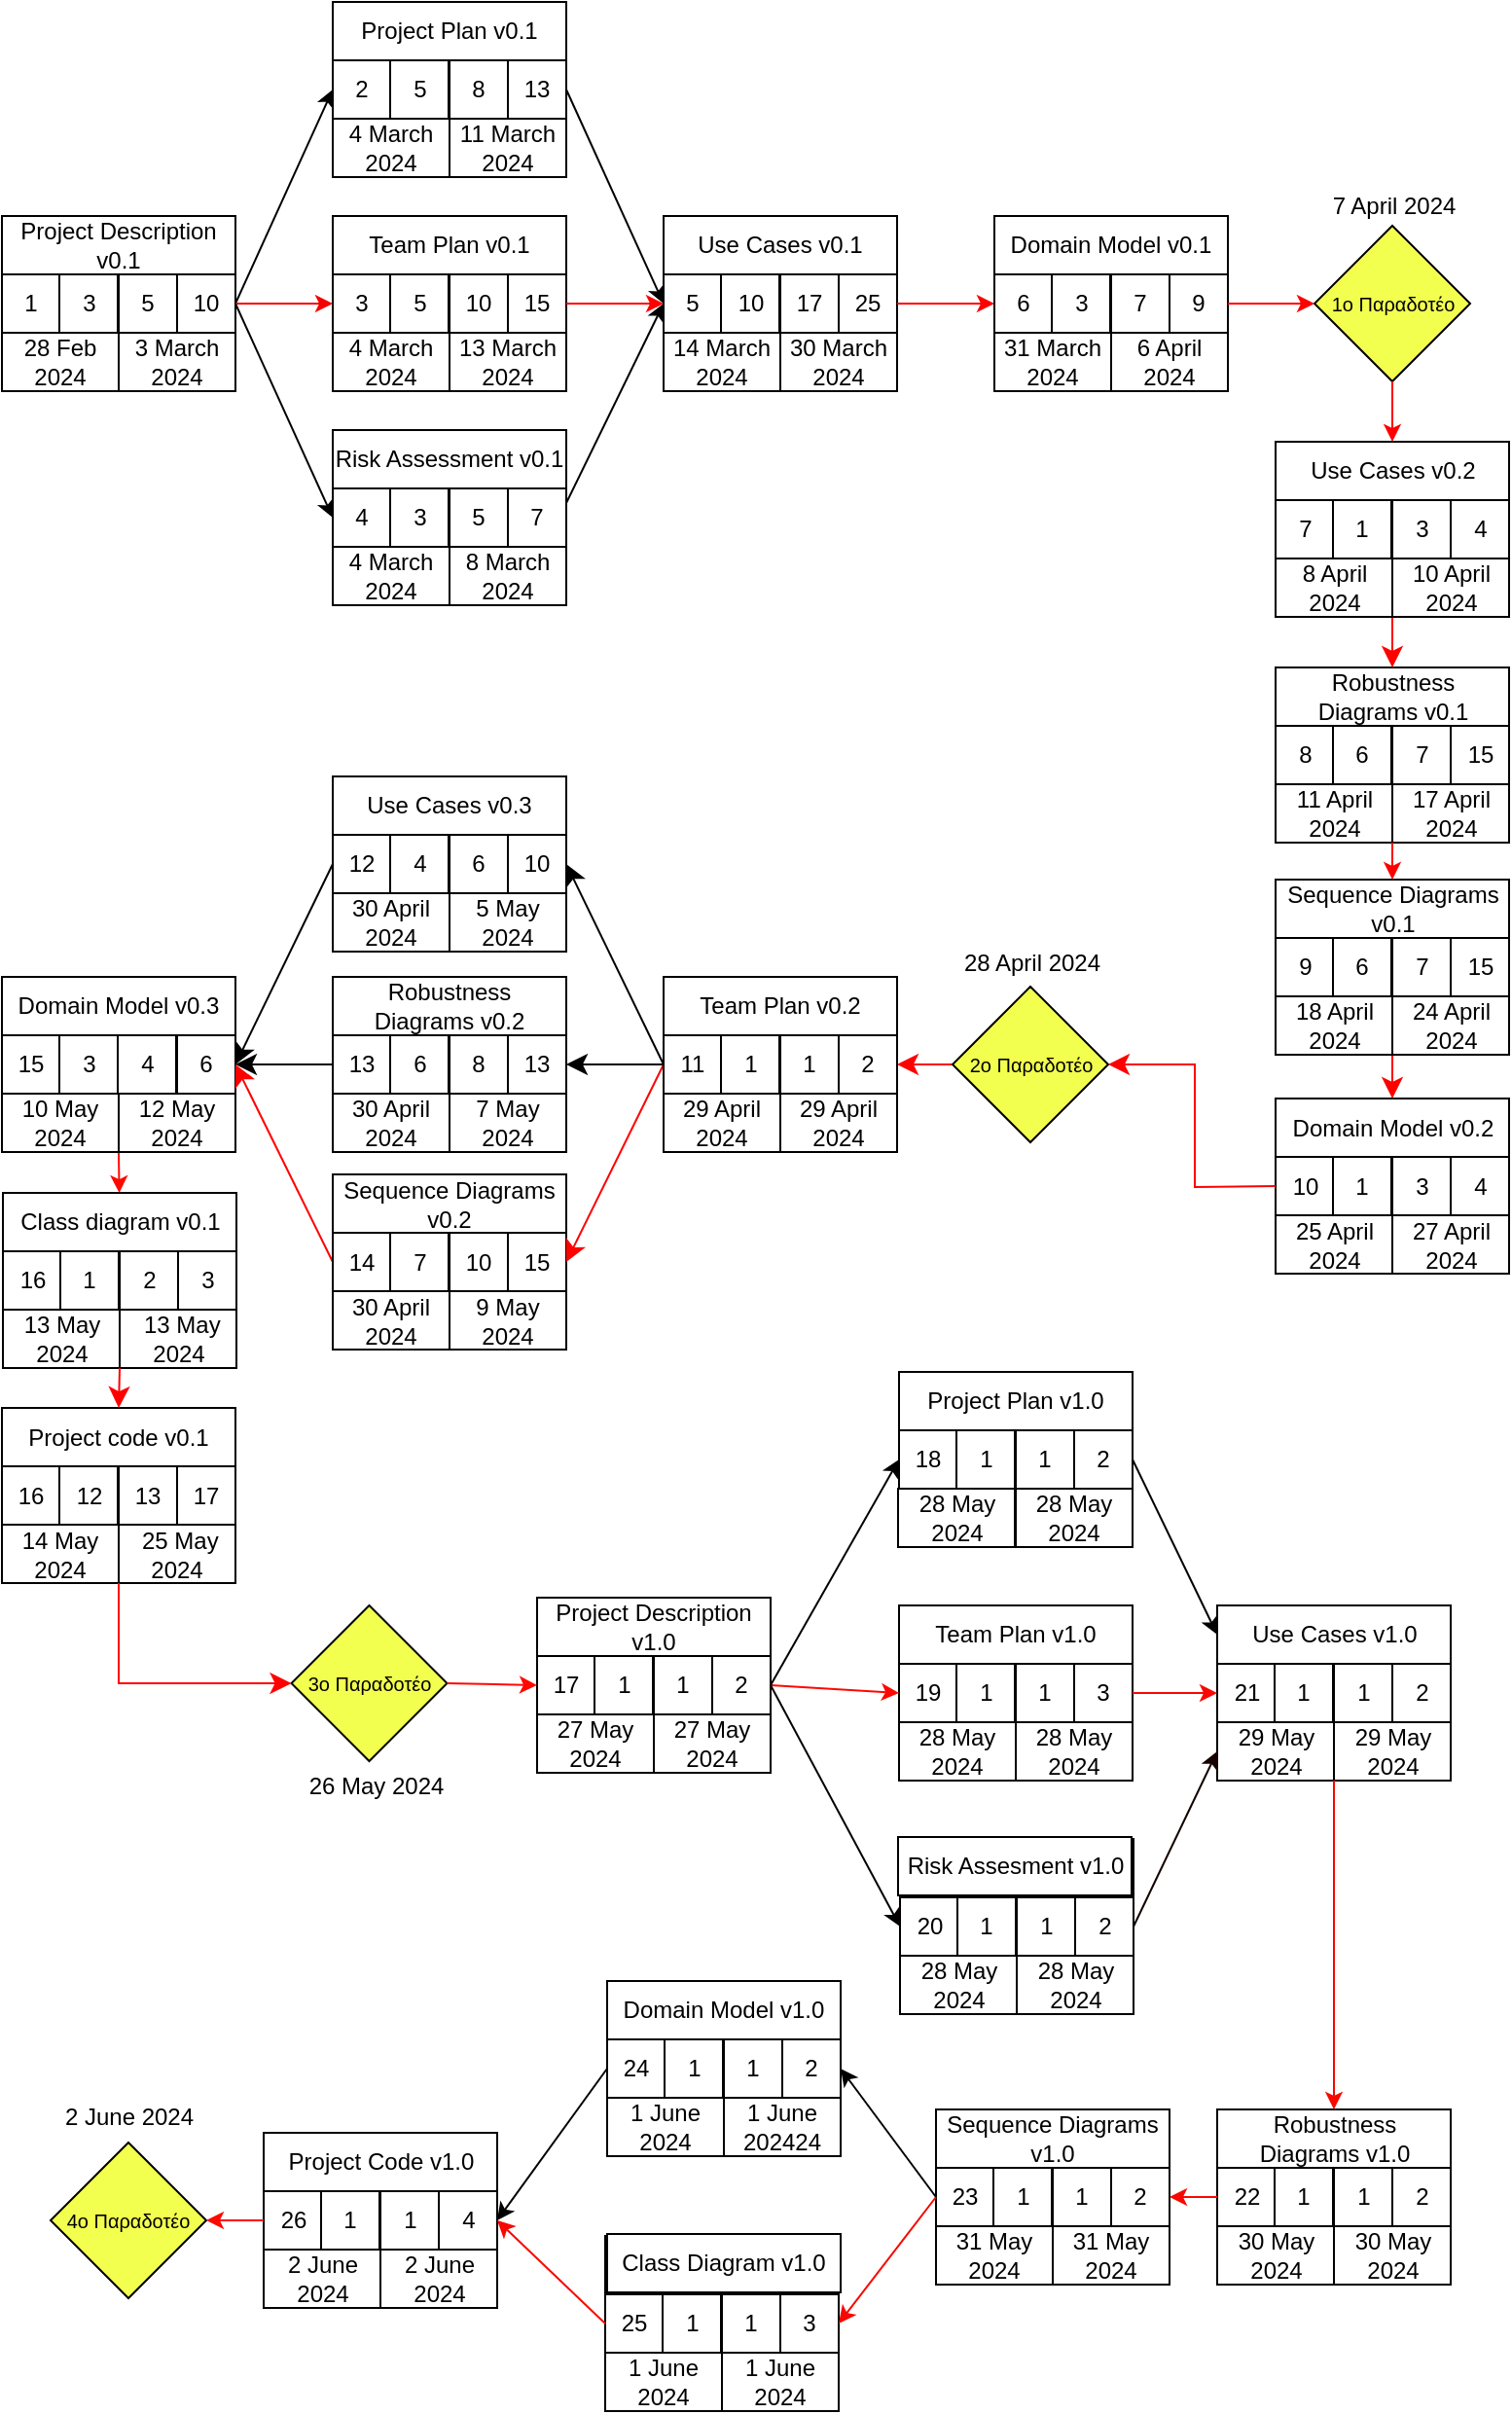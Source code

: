 <mxfile version="24.3.1" type="device">
  <diagram name="Page-1" id="uMqA1R6x-6Gs1QEI-oIA">
    <mxGraphModel dx="1613" dy="696" grid="0" gridSize="10" guides="1" tooltips="1" connect="1" arrows="1" fold="1" page="0" pageScale="1" pageWidth="827" pageHeight="1169" math="0" shadow="0">
      <root>
        <mxCell id="0" />
        <mxCell id="1" parent="0" />
        <mxCell id="IIHGYazNjYMF4p0EDvYy-1" value="" style="rounded=0;whiteSpace=wrap;html=1;" parent="1" vertex="1">
          <mxGeometry x="20" y="130" width="120" height="90" as="geometry" />
        </mxCell>
        <mxCell id="IIHGYazNjYMF4p0EDvYy-2" value="Project Description v0.1" style="rounded=0;whiteSpace=wrap;html=1;" parent="1" vertex="1">
          <mxGeometry x="20" y="130" width="120" height="30" as="geometry" />
        </mxCell>
        <mxCell id="IIHGYazNjYMF4p0EDvYy-3" value="1" style="rounded=0;whiteSpace=wrap;html=1;" parent="1" vertex="1">
          <mxGeometry x="20" y="160" width="30" height="30" as="geometry" />
        </mxCell>
        <mxCell id="IIHGYazNjYMF4p0EDvYy-4" value="3" style="whiteSpace=wrap;html=1;aspect=fixed;" parent="1" vertex="1">
          <mxGeometry x="49.5" y="160" width="30" height="30" as="geometry" />
        </mxCell>
        <mxCell id="IIHGYazNjYMF4p0EDvYy-5" value="5" style="whiteSpace=wrap;html=1;aspect=fixed;" parent="1" vertex="1">
          <mxGeometry x="80" y="160" width="30" height="30" as="geometry" />
        </mxCell>
        <mxCell id="IIHGYazNjYMF4p0EDvYy-6" value="10" style="whiteSpace=wrap;html=1;aspect=fixed;" parent="1" vertex="1">
          <mxGeometry x="110" y="160" width="30" height="30" as="geometry" />
        </mxCell>
        <mxCell id="IIHGYazNjYMF4p0EDvYy-7" value="28 Feb 2024" style="rounded=0;whiteSpace=wrap;html=1;" parent="1" vertex="1">
          <mxGeometry x="20" y="190" width="60" height="30" as="geometry" />
        </mxCell>
        <mxCell id="IIHGYazNjYMF4p0EDvYy-8" value="3 March 2024" style="rounded=0;whiteSpace=wrap;html=1;" parent="1" vertex="1">
          <mxGeometry x="80" y="190" width="60" height="30" as="geometry" />
        </mxCell>
        <mxCell id="IIHGYazNjYMF4p0EDvYy-9" value="&#xa;&lt;span style=&quot;color: rgb(0, 0, 0); font-family: Helvetica; font-size: 12px; font-style: normal; font-variant-ligatures: normal; font-variant-caps: normal; font-weight: 400; letter-spacing: normal; orphans: 2; text-align: center; text-indent: 0px; text-transform: none; widows: 2; word-spacing: 0px; -webkit-text-stroke-width: 0px; background-color: rgb(251, 251, 251); text-decoration-thickness: initial; text-decoration-style: initial; text-decoration-color: initial; float: none; display: inline !important;&quot;&gt;6 April 2024&lt;/span&gt;&#xa;&#xa;" style="rounded=0;whiteSpace=wrap;html=1;" parent="1" vertex="1">
          <mxGeometry x="674.5" y="471" width="120" height="90" as="geometry" />
        </mxCell>
        <mxCell id="IIHGYazNjYMF4p0EDvYy-10" value="Sequence Diagrams v0.1" style="rounded=0;whiteSpace=wrap;html=1;" parent="1" vertex="1">
          <mxGeometry x="674.5" y="471" width="120" height="30" as="geometry" />
        </mxCell>
        <mxCell id="IIHGYazNjYMF4p0EDvYy-11" value="9" style="rounded=0;whiteSpace=wrap;html=1;" parent="1" vertex="1">
          <mxGeometry x="674.5" y="501" width="30" height="30" as="geometry" />
        </mxCell>
        <mxCell id="IIHGYazNjYMF4p0EDvYy-12" value="6" style="whiteSpace=wrap;html=1;aspect=fixed;" parent="1" vertex="1">
          <mxGeometry x="704" y="501" width="30" height="30" as="geometry" />
        </mxCell>
        <mxCell id="IIHGYazNjYMF4p0EDvYy-13" value="7" style="whiteSpace=wrap;html=1;aspect=fixed;" parent="1" vertex="1">
          <mxGeometry x="734.5" y="501" width="30" height="30" as="geometry" />
        </mxCell>
        <mxCell id="IIHGYazNjYMF4p0EDvYy-14" value="15" style="whiteSpace=wrap;html=1;aspect=fixed;" parent="1" vertex="1">
          <mxGeometry x="764.5" y="501" width="30" height="30" as="geometry" />
        </mxCell>
        <mxCell id="IIHGYazNjYMF4p0EDvYy-269" style="edgeStyle=none;curved=1;rounded=0;orthogonalLoop=1;jettySize=auto;html=1;exitX=0;exitY=1;exitDx=0;exitDy=0;entryX=0.5;entryY=0;entryDx=0;entryDy=0;fontSize=12;startSize=8;endSize=8;fillColor=#f8cecc;strokeColor=#FF0000;" parent="1" source="IIHGYazNjYMF4p0EDvYy-15" target="IIHGYazNjYMF4p0EDvYy-75" edge="1">
          <mxGeometry relative="1" as="geometry" />
        </mxCell>
        <mxCell id="IIHGYazNjYMF4p0EDvYy-15" value="24 April 2024" style="rounded=0;whiteSpace=wrap;html=1;" parent="1" vertex="1">
          <mxGeometry x="734.5" y="531" width="60" height="30" as="geometry" />
        </mxCell>
        <mxCell id="IIHGYazNjYMF4p0EDvYy-16" value="" style="rounded=0;whiteSpace=wrap;html=1;" parent="1" vertex="1">
          <mxGeometry x="190" y="20" width="120" height="90" as="geometry" />
        </mxCell>
        <mxCell id="IIHGYazNjYMF4p0EDvYy-17" value="Project Plan v0.1" style="rounded=0;whiteSpace=wrap;html=1;" parent="1" vertex="1">
          <mxGeometry x="190" y="20" width="120" height="30" as="geometry" />
        </mxCell>
        <mxCell id="IIHGYazNjYMF4p0EDvYy-18" value="2" style="rounded=0;whiteSpace=wrap;html=1;" parent="1" vertex="1">
          <mxGeometry x="190" y="50" width="30" height="30" as="geometry" />
        </mxCell>
        <mxCell id="IIHGYazNjYMF4p0EDvYy-19" value="5" style="whiteSpace=wrap;html=1;aspect=fixed;" parent="1" vertex="1">
          <mxGeometry x="219.5" y="50" width="30" height="30" as="geometry" />
        </mxCell>
        <mxCell id="IIHGYazNjYMF4p0EDvYy-20" value="8" style="whiteSpace=wrap;html=1;aspect=fixed;" parent="1" vertex="1">
          <mxGeometry x="250" y="50" width="30" height="30" as="geometry" />
        </mxCell>
        <mxCell id="IIHGYazNjYMF4p0EDvYy-21" value="13" style="whiteSpace=wrap;html=1;aspect=fixed;" parent="1" vertex="1">
          <mxGeometry x="280" y="50" width="30" height="30" as="geometry" />
        </mxCell>
        <mxCell id="IIHGYazNjYMF4p0EDvYy-22" value="4 March 2024" style="rounded=0;whiteSpace=wrap;html=1;" parent="1" vertex="1">
          <mxGeometry x="190" y="80" width="60" height="30" as="geometry" />
        </mxCell>
        <mxCell id="IIHGYazNjYMF4p0EDvYy-23" value="11 March 2024" style="rounded=0;whiteSpace=wrap;html=1;" parent="1" vertex="1">
          <mxGeometry x="250" y="80" width="60" height="30" as="geometry" />
        </mxCell>
        <mxCell id="IIHGYazNjYMF4p0EDvYy-24" value="" style="rounded=0;whiteSpace=wrap;html=1;" parent="1" vertex="1">
          <mxGeometry x="190" y="130" width="120" height="90" as="geometry" />
        </mxCell>
        <mxCell id="IIHGYazNjYMF4p0EDvYy-25" value="Team Plan v0.1" style="rounded=0;whiteSpace=wrap;html=1;" parent="1" vertex="1">
          <mxGeometry x="190" y="130" width="120" height="30" as="geometry" />
        </mxCell>
        <mxCell id="IIHGYazNjYMF4p0EDvYy-26" value="3" style="rounded=0;whiteSpace=wrap;html=1;" parent="1" vertex="1">
          <mxGeometry x="190" y="160" width="30" height="30" as="geometry" />
        </mxCell>
        <mxCell id="IIHGYazNjYMF4p0EDvYy-27" value="5" style="whiteSpace=wrap;html=1;aspect=fixed;" parent="1" vertex="1">
          <mxGeometry x="219.5" y="160" width="30" height="30" as="geometry" />
        </mxCell>
        <mxCell id="IIHGYazNjYMF4p0EDvYy-28" value="10" style="whiteSpace=wrap;html=1;aspect=fixed;" parent="1" vertex="1">
          <mxGeometry x="250" y="160" width="30" height="30" as="geometry" />
        </mxCell>
        <mxCell id="IIHGYazNjYMF4p0EDvYy-29" value="15" style="whiteSpace=wrap;html=1;aspect=fixed;" parent="1" vertex="1">
          <mxGeometry x="280" y="160" width="30" height="30" as="geometry" />
        </mxCell>
        <mxCell id="IIHGYazNjYMF4p0EDvYy-30" value="4 March 2024" style="rounded=0;whiteSpace=wrap;html=1;" parent="1" vertex="1">
          <mxGeometry x="190" y="190" width="60" height="30" as="geometry" />
        </mxCell>
        <mxCell id="IIHGYazNjYMF4p0EDvYy-31" value="13 March 2024" style="rounded=0;whiteSpace=wrap;html=1;" parent="1" vertex="1">
          <mxGeometry x="250" y="190" width="60" height="30" as="geometry" />
        </mxCell>
        <mxCell id="IIHGYazNjYMF4p0EDvYy-32" value="" style="rounded=0;whiteSpace=wrap;html=1;" parent="1" vertex="1">
          <mxGeometry x="190" y="240" width="120" height="90" as="geometry" />
        </mxCell>
        <mxCell id="IIHGYazNjYMF4p0EDvYy-33" value="Risk Assessment v0.1" style="rounded=0;whiteSpace=wrap;html=1;" parent="1" vertex="1">
          <mxGeometry x="190" y="240" width="120" height="30" as="geometry" />
        </mxCell>
        <mxCell id="IIHGYazNjYMF4p0EDvYy-34" value="4" style="rounded=0;whiteSpace=wrap;html=1;" parent="1" vertex="1">
          <mxGeometry x="190" y="270" width="30" height="30" as="geometry" />
        </mxCell>
        <mxCell id="IIHGYazNjYMF4p0EDvYy-35" value="3" style="whiteSpace=wrap;html=1;aspect=fixed;" parent="1" vertex="1">
          <mxGeometry x="219.5" y="270" width="30" height="30" as="geometry" />
        </mxCell>
        <mxCell id="IIHGYazNjYMF4p0EDvYy-36" value="5" style="whiteSpace=wrap;html=1;aspect=fixed;" parent="1" vertex="1">
          <mxGeometry x="250" y="270" width="30" height="30" as="geometry" />
        </mxCell>
        <mxCell id="IIHGYazNjYMF4p0EDvYy-37" value="7" style="whiteSpace=wrap;html=1;aspect=fixed;" parent="1" vertex="1">
          <mxGeometry x="280" y="270" width="30" height="30" as="geometry" />
        </mxCell>
        <mxCell id="IIHGYazNjYMF4p0EDvYy-38" value="4 March 2024" style="rounded=0;whiteSpace=wrap;html=1;" parent="1" vertex="1">
          <mxGeometry x="190" y="300" width="60" height="30" as="geometry" />
        </mxCell>
        <mxCell id="IIHGYazNjYMF4p0EDvYy-39" value="8 March 2024" style="rounded=0;whiteSpace=wrap;html=1;" parent="1" vertex="1">
          <mxGeometry x="250" y="300" width="60" height="30" as="geometry" />
        </mxCell>
        <mxCell id="IIHGYazNjYMF4p0EDvYy-40" value="" style="rounded=0;whiteSpace=wrap;html=1;" parent="1" vertex="1">
          <mxGeometry x="360" y="130" width="120" height="90" as="geometry" />
        </mxCell>
        <mxCell id="IIHGYazNjYMF4p0EDvYy-41" value="Use Cases v0.1" style="rounded=0;whiteSpace=wrap;html=1;" parent="1" vertex="1">
          <mxGeometry x="360" y="130" width="120" height="30" as="geometry" />
        </mxCell>
        <mxCell id="IIHGYazNjYMF4p0EDvYy-42" value="5" style="rounded=0;whiteSpace=wrap;html=1;" parent="1" vertex="1">
          <mxGeometry x="360" y="160" width="30" height="30" as="geometry" />
        </mxCell>
        <mxCell id="IIHGYazNjYMF4p0EDvYy-43" value="10" style="whiteSpace=wrap;html=1;aspect=fixed;" parent="1" vertex="1">
          <mxGeometry x="389.5" y="160" width="30" height="30" as="geometry" />
        </mxCell>
        <mxCell id="IIHGYazNjYMF4p0EDvYy-44" value="17" style="whiteSpace=wrap;html=1;aspect=fixed;" parent="1" vertex="1">
          <mxGeometry x="420" y="160" width="30" height="30" as="geometry" />
        </mxCell>
        <mxCell id="IIHGYazNjYMF4p0EDvYy-45" value="25" style="whiteSpace=wrap;html=1;aspect=fixed;" parent="1" vertex="1">
          <mxGeometry x="450" y="160" width="30" height="30" as="geometry" />
        </mxCell>
        <mxCell id="IIHGYazNjYMF4p0EDvYy-46" value="14 March 2024" style="rounded=0;whiteSpace=wrap;html=1;" parent="1" vertex="1">
          <mxGeometry x="360" y="190" width="60" height="30" as="geometry" />
        </mxCell>
        <mxCell id="IIHGYazNjYMF4p0EDvYy-47" value="30 March 2024" style="rounded=0;whiteSpace=wrap;html=1;" parent="1" vertex="1">
          <mxGeometry x="420" y="190" width="60" height="30" as="geometry" />
        </mxCell>
        <mxCell id="IIHGYazNjYMF4p0EDvYy-48" value="" style="rounded=0;whiteSpace=wrap;html=1;" parent="1" vertex="1">
          <mxGeometry x="530" y="130" width="120" height="90" as="geometry" />
        </mxCell>
        <mxCell id="IIHGYazNjYMF4p0EDvYy-49" value="Domain Model v0.1" style="rounded=0;whiteSpace=wrap;html=1;" parent="1" vertex="1">
          <mxGeometry x="530" y="130" width="120" height="30" as="geometry" />
        </mxCell>
        <mxCell id="IIHGYazNjYMF4p0EDvYy-50" value="6" style="rounded=0;whiteSpace=wrap;html=1;" parent="1" vertex="1">
          <mxGeometry x="530" y="160" width="30" height="30" as="geometry" />
        </mxCell>
        <mxCell id="IIHGYazNjYMF4p0EDvYy-51" value="3" style="whiteSpace=wrap;html=1;aspect=fixed;" parent="1" vertex="1">
          <mxGeometry x="559.5" y="160" width="30" height="30" as="geometry" />
        </mxCell>
        <mxCell id="IIHGYazNjYMF4p0EDvYy-52" value="7" style="whiteSpace=wrap;html=1;aspect=fixed;" parent="1" vertex="1">
          <mxGeometry x="590" y="160" width="30" height="30" as="geometry" />
        </mxCell>
        <mxCell id="IIHGYazNjYMF4p0EDvYy-53" value="9" style="whiteSpace=wrap;html=1;aspect=fixed;" parent="1" vertex="1">
          <mxGeometry x="620" y="160" width="30" height="30" as="geometry" />
        </mxCell>
        <mxCell id="IIHGYazNjYMF4p0EDvYy-54" value="31 March 2024" style="rounded=0;whiteSpace=wrap;html=1;" parent="1" vertex="1">
          <mxGeometry x="530" y="190" width="60" height="30" as="geometry" />
        </mxCell>
        <mxCell id="IIHGYazNjYMF4p0EDvYy-55" value="6 April 2024" style="rounded=0;whiteSpace=wrap;html=1;" parent="1" vertex="1">
          <mxGeometry x="590" y="190" width="60" height="30" as="geometry" />
        </mxCell>
        <mxCell id="IIHGYazNjYMF4p0EDvYy-56" value="&lt;font style=&quot;font-size: 10px;&quot;&gt;1o Παραδοτέο&lt;/font&gt;" style="rhombus;whiteSpace=wrap;html=1;fillColor=#F3FF4F;" parent="1" vertex="1">
          <mxGeometry x="694.5" y="135" width="80" height="80" as="geometry" />
        </mxCell>
        <mxCell id="IIHGYazNjYMF4p0EDvYy-57" value="" style="endArrow=classic;html=1;rounded=0;exitX=1;exitY=0.5;exitDx=0;exitDy=0;entryX=0;entryY=0.5;entryDx=0;entryDy=0;strokeColor=#000000;" parent="1" source="IIHGYazNjYMF4p0EDvYy-6" target="IIHGYazNjYMF4p0EDvYy-18" edge="1">
          <mxGeometry width="50" height="50" relative="1" as="geometry">
            <mxPoint x="490" y="160" as="sourcePoint" />
            <mxPoint x="540" y="110" as="targetPoint" />
          </mxGeometry>
        </mxCell>
        <mxCell id="IIHGYazNjYMF4p0EDvYy-58" value="" style="endArrow=classic;html=1;rounded=0;exitX=1;exitY=0.5;exitDx=0;exitDy=0;entryX=0;entryY=0.5;entryDx=0;entryDy=0;strokeColor=#F50000;" parent="1" source="IIHGYazNjYMF4p0EDvYy-6" target="IIHGYazNjYMF4p0EDvYy-26" edge="1">
          <mxGeometry width="50" height="50" relative="1" as="geometry">
            <mxPoint x="490" y="160" as="sourcePoint" />
            <mxPoint x="540" y="110" as="targetPoint" />
          </mxGeometry>
        </mxCell>
        <mxCell id="IIHGYazNjYMF4p0EDvYy-59" value="" style="endArrow=classic;html=1;rounded=0;exitX=1;exitY=0.5;exitDx=0;exitDy=0;entryX=0;entryY=0.5;entryDx=0;entryDy=0;" parent="1" source="IIHGYazNjYMF4p0EDvYy-6" target="IIHGYazNjYMF4p0EDvYy-34" edge="1">
          <mxGeometry width="50" height="50" relative="1" as="geometry">
            <mxPoint x="490" y="160" as="sourcePoint" />
            <mxPoint x="540" y="110" as="targetPoint" />
          </mxGeometry>
        </mxCell>
        <mxCell id="IIHGYazNjYMF4p0EDvYy-60" value="" style="endArrow=classic;html=1;rounded=0;exitX=1;exitY=0.25;exitDx=0;exitDy=0;entryX=0;entryY=0.5;entryDx=0;entryDy=0;" parent="1" source="IIHGYazNjYMF4p0EDvYy-37" target="IIHGYazNjYMF4p0EDvYy-42" edge="1">
          <mxGeometry width="50" height="50" relative="1" as="geometry">
            <mxPoint x="490" y="160" as="sourcePoint" />
            <mxPoint x="540" y="110" as="targetPoint" />
          </mxGeometry>
        </mxCell>
        <mxCell id="IIHGYazNjYMF4p0EDvYy-61" value="" style="endArrow=classic;html=1;rounded=0;exitX=1;exitY=0.5;exitDx=0;exitDy=0;entryX=0;entryY=0.5;entryDx=0;entryDy=0;strokeColor=#000000;" parent="1" source="IIHGYazNjYMF4p0EDvYy-21" target="IIHGYazNjYMF4p0EDvYy-42" edge="1">
          <mxGeometry width="50" height="50" relative="1" as="geometry">
            <mxPoint x="490" y="160" as="sourcePoint" />
            <mxPoint x="540" y="110" as="targetPoint" />
          </mxGeometry>
        </mxCell>
        <mxCell id="IIHGYazNjYMF4p0EDvYy-62" value="" style="endArrow=classic;html=1;rounded=0;exitX=1;exitY=0.5;exitDx=0;exitDy=0;entryX=0;entryY=0.5;entryDx=0;entryDy=0;strokeColor=#FF0000;" parent="1" source="IIHGYazNjYMF4p0EDvYy-29" target="IIHGYazNjYMF4p0EDvYy-42" edge="1">
          <mxGeometry width="50" height="50" relative="1" as="geometry">
            <mxPoint x="490" y="160" as="sourcePoint" />
            <mxPoint x="540" y="110" as="targetPoint" />
          </mxGeometry>
        </mxCell>
        <mxCell id="IIHGYazNjYMF4p0EDvYy-63" value="" style="endArrow=classic;html=1;rounded=0;exitX=1;exitY=0.5;exitDx=0;exitDy=0;entryX=0;entryY=0.5;entryDx=0;entryDy=0;strokeColor=#FF0000;" parent="1" source="IIHGYazNjYMF4p0EDvYy-45" target="IIHGYazNjYMF4p0EDvYy-50" edge="1">
          <mxGeometry width="50" height="50" relative="1" as="geometry">
            <mxPoint x="490" y="160" as="sourcePoint" />
            <mxPoint x="540" y="110" as="targetPoint" />
          </mxGeometry>
        </mxCell>
        <mxCell id="IIHGYazNjYMF4p0EDvYy-64" value="" style="endArrow=classic;html=1;rounded=0;exitX=1;exitY=0.5;exitDx=0;exitDy=0;entryX=0;entryY=0.5;entryDx=0;entryDy=0;strokeColor=#FF0000;" parent="1" source="IIHGYazNjYMF4p0EDvYy-53" target="IIHGYazNjYMF4p0EDvYy-56" edge="1">
          <mxGeometry width="50" height="50" relative="1" as="geometry">
            <mxPoint x="490" y="160" as="sourcePoint" />
            <mxPoint x="540" y="110" as="targetPoint" />
          </mxGeometry>
        </mxCell>
        <mxCell id="IIHGYazNjYMF4p0EDvYy-65" value="7 April 2024" style="text;html=1;align=center;verticalAlign=middle;resizable=0;points=[];autosize=1;strokeColor=none;fillColor=none;" parent="1" vertex="1">
          <mxGeometry x="689.5" y="110" width="90" height="30" as="geometry" />
        </mxCell>
        <mxCell id="IIHGYazNjYMF4p0EDvYy-66" value="" style="rounded=0;whiteSpace=wrap;html=1;" parent="1" vertex="1">
          <mxGeometry x="674.5" y="362" width="120" height="90" as="geometry" />
        </mxCell>
        <mxCell id="IIHGYazNjYMF4p0EDvYy-67" value="Robustness Diagrams v0.1" style="rounded=0;whiteSpace=wrap;html=1;" parent="1" vertex="1">
          <mxGeometry x="674.5" y="362" width="120" height="30" as="geometry" />
        </mxCell>
        <mxCell id="IIHGYazNjYMF4p0EDvYy-68" value="8" style="rounded=0;whiteSpace=wrap;html=1;" parent="1" vertex="1">
          <mxGeometry x="674.5" y="392" width="30" height="30" as="geometry" />
        </mxCell>
        <mxCell id="IIHGYazNjYMF4p0EDvYy-69" value="6" style="whiteSpace=wrap;html=1;aspect=fixed;" parent="1" vertex="1">
          <mxGeometry x="704" y="392" width="30" height="30" as="geometry" />
        </mxCell>
        <mxCell id="IIHGYazNjYMF4p0EDvYy-70" value="7" style="whiteSpace=wrap;html=1;aspect=fixed;" parent="1" vertex="1">
          <mxGeometry x="734.5" y="392" width="30" height="30" as="geometry" />
        </mxCell>
        <mxCell id="IIHGYazNjYMF4p0EDvYy-71" value="15" style="whiteSpace=wrap;html=1;aspect=fixed;" parent="1" vertex="1">
          <mxGeometry x="764.5" y="392" width="30" height="30" as="geometry" />
        </mxCell>
        <mxCell id="IIHGYazNjYMF4p0EDvYy-72" value="11 April 2024" style="rounded=0;whiteSpace=wrap;html=1;" parent="1" vertex="1">
          <mxGeometry x="674.5" y="422" width="60" height="30" as="geometry" />
        </mxCell>
        <mxCell id="IIHGYazNjYMF4p0EDvYy-73" value="17 April 2024" style="rounded=0;whiteSpace=wrap;html=1;" parent="1" vertex="1">
          <mxGeometry x="734.5" y="422" width="60" height="30" as="geometry" />
        </mxCell>
        <mxCell id="IIHGYazNjYMF4p0EDvYy-74" value="" style="rounded=0;whiteSpace=wrap;html=1;" parent="1" vertex="1">
          <mxGeometry x="674.5" y="583.5" width="120" height="90" as="geometry" />
        </mxCell>
        <mxCell id="IIHGYazNjYMF4p0EDvYy-75" value="Domain Model v0.2" style="rounded=0;whiteSpace=wrap;html=1;" parent="1" vertex="1">
          <mxGeometry x="674.5" y="583.5" width="120" height="30" as="geometry" />
        </mxCell>
        <mxCell id="IIHGYazNjYMF4p0EDvYy-76" value="10" style="rounded=0;whiteSpace=wrap;html=1;" parent="1" vertex="1">
          <mxGeometry x="674.5" y="613.5" width="30" height="30" as="geometry" />
        </mxCell>
        <mxCell id="IIHGYazNjYMF4p0EDvYy-77" value="1" style="whiteSpace=wrap;html=1;aspect=fixed;" parent="1" vertex="1">
          <mxGeometry x="704" y="613.5" width="30" height="30" as="geometry" />
        </mxCell>
        <mxCell id="IIHGYazNjYMF4p0EDvYy-78" value="3" style="whiteSpace=wrap;html=1;aspect=fixed;" parent="1" vertex="1">
          <mxGeometry x="734.5" y="613.5" width="30" height="30" as="geometry" />
        </mxCell>
        <mxCell id="IIHGYazNjYMF4p0EDvYy-79" value="4" style="whiteSpace=wrap;html=1;aspect=fixed;" parent="1" vertex="1">
          <mxGeometry x="764.5" y="613.5" width="30" height="30" as="geometry" />
        </mxCell>
        <mxCell id="IIHGYazNjYMF4p0EDvYy-80" value="25 April 2024" style="rounded=0;whiteSpace=wrap;html=1;" parent="1" vertex="1">
          <mxGeometry x="674.5" y="643.5" width="60" height="30" as="geometry" />
        </mxCell>
        <mxCell id="IIHGYazNjYMF4p0EDvYy-81" value="27 April 2024" style="rounded=0;whiteSpace=wrap;html=1;" parent="1" vertex="1">
          <mxGeometry x="734.5" y="643.5" width="60" height="30" as="geometry" />
        </mxCell>
        <mxCell id="IIHGYazNjYMF4p0EDvYy-82" value="" style="rounded=0;whiteSpace=wrap;html=1;" parent="1" vertex="1">
          <mxGeometry x="501" y="864" width="60" height="30" as="geometry" />
        </mxCell>
        <mxCell id="9pA1eYLYO4tWEtrX-LZe-10" style="edgeStyle=none;curved=1;rounded=0;orthogonalLoop=1;jettySize=auto;html=1;exitX=0;exitY=0.5;exitDx=0;exitDy=0;entryX=1;entryY=0.5;entryDx=0;entryDy=0;fontSize=12;startSize=8;endSize=8;strokeColor=#FF0000;" parent="1" source="IIHGYazNjYMF4p0EDvYy-91" target="9pA1eYLYO4tWEtrX-LZe-6" edge="1">
          <mxGeometry relative="1" as="geometry" />
        </mxCell>
        <mxCell id="IIHGYazNjYMF4p0EDvYy-91" value="&lt;font style=&quot;font-size: 10px;&quot;&gt;2o Παραδοτέο&lt;/font&gt;" style="rhombus;whiteSpace=wrap;html=1;fillColor=#F3FF4F;" parent="1" vertex="1">
          <mxGeometry x="508.5" y="526" width="80" height="80" as="geometry" />
        </mxCell>
        <mxCell id="IIHGYazNjYMF4p0EDvYy-92" value="28 Αpril 2024" style="text;html=1;align=center;verticalAlign=middle;resizable=0;points=[];autosize=1;strokeColor=none;fillColor=none;" parent="1" vertex="1">
          <mxGeometry x="503.5" y="499" width="90" height="30" as="geometry" />
        </mxCell>
        <mxCell id="IIHGYazNjYMF4p0EDvYy-93" value="18 April 2024" style="rounded=0;whiteSpace=wrap;html=1;" parent="1" vertex="1">
          <mxGeometry x="674.5" y="531" width="60" height="30" as="geometry" />
        </mxCell>
        <mxCell id="IIHGYazNjYMF4p0EDvYy-94" value="" style="endArrow=classic;html=1;rounded=0;exitX=0;exitY=1;exitDx=0;exitDy=0;strokeColor=#FF0800;" parent="1" source="IIHGYazNjYMF4p0EDvYy-102" target="IIHGYazNjYMF4p0EDvYy-104" edge="1">
          <mxGeometry width="50" height="50" relative="1" as="geometry">
            <mxPoint x="205.5" y="606" as="sourcePoint" />
            <mxPoint x="255.5" y="556" as="targetPoint" />
          </mxGeometry>
        </mxCell>
        <mxCell id="IIHGYazNjYMF4p0EDvYy-95" value="" style="rounded=0;whiteSpace=wrap;html=1;" parent="1" vertex="1">
          <mxGeometry x="20" y="521" width="120" height="90" as="geometry" />
        </mxCell>
        <mxCell id="IIHGYazNjYMF4p0EDvYy-96" value="Domain Model v0.3" style="rounded=0;whiteSpace=wrap;html=1;" parent="1" vertex="1">
          <mxGeometry x="20" y="521" width="120" height="30" as="geometry" />
        </mxCell>
        <mxCell id="IIHGYazNjYMF4p0EDvYy-97" value="15" style="rounded=0;whiteSpace=wrap;html=1;" parent="1" vertex="1">
          <mxGeometry x="20" y="551" width="30" height="30" as="geometry" />
        </mxCell>
        <mxCell id="IIHGYazNjYMF4p0EDvYy-98" value="3" style="whiteSpace=wrap;html=1;aspect=fixed;" parent="1" vertex="1">
          <mxGeometry x="49.5" y="551" width="30" height="30" as="geometry" />
        </mxCell>
        <mxCell id="IIHGYazNjYMF4p0EDvYy-99" value="4" style="whiteSpace=wrap;html=1;aspect=fixed;" parent="1" vertex="1">
          <mxGeometry x="79.5" y="551" width="30" height="30" as="geometry" />
        </mxCell>
        <mxCell id="IIHGYazNjYMF4p0EDvYy-100" value="6" style="whiteSpace=wrap;html=1;aspect=fixed;" parent="1" vertex="1">
          <mxGeometry x="110" y="551" width="30" height="30" as="geometry" />
        </mxCell>
        <mxCell id="IIHGYazNjYMF4p0EDvYy-101" value="10 May 2024" style="rounded=0;whiteSpace=wrap;html=1;" parent="1" vertex="1">
          <mxGeometry x="20" y="581" width="60" height="30" as="geometry" />
        </mxCell>
        <mxCell id="IIHGYazNjYMF4p0EDvYy-102" value="12 May 2024" style="rounded=0;whiteSpace=wrap;html=1;" parent="1" vertex="1">
          <mxGeometry x="80" y="581" width="60" height="30" as="geometry" />
        </mxCell>
        <mxCell id="IIHGYazNjYMF4p0EDvYy-103" value="" style="rounded=0;whiteSpace=wrap;html=1;" parent="1" vertex="1">
          <mxGeometry x="20.5" y="632" width="120" height="90" as="geometry" />
        </mxCell>
        <mxCell id="IIHGYazNjYMF4p0EDvYy-104" value="Class diagram v0.1" style="rounded=0;whiteSpace=wrap;html=1;" parent="1" vertex="1">
          <mxGeometry x="20.5" y="632" width="120" height="30" as="geometry" />
        </mxCell>
        <mxCell id="IIHGYazNjYMF4p0EDvYy-105" value="16" style="rounded=0;whiteSpace=wrap;html=1;" parent="1" vertex="1">
          <mxGeometry x="20.5" y="662" width="30" height="30" as="geometry" />
        </mxCell>
        <mxCell id="IIHGYazNjYMF4p0EDvYy-106" value="1" style="whiteSpace=wrap;html=1;aspect=fixed;" parent="1" vertex="1">
          <mxGeometry x="50" y="662" width="30" height="30" as="geometry" />
        </mxCell>
        <mxCell id="IIHGYazNjYMF4p0EDvYy-107" value="2" style="whiteSpace=wrap;html=1;aspect=fixed;" parent="1" vertex="1">
          <mxGeometry x="80.5" y="662" width="30" height="30" as="geometry" />
        </mxCell>
        <mxCell id="IIHGYazNjYMF4p0EDvYy-108" value="3" style="whiteSpace=wrap;html=1;aspect=fixed;" parent="1" vertex="1">
          <mxGeometry x="110.5" y="662" width="30" height="30" as="geometry" />
        </mxCell>
        <mxCell id="IIHGYazNjYMF4p0EDvYy-109" value="13 May 2024" style="rounded=0;whiteSpace=wrap;html=1;" parent="1" vertex="1">
          <mxGeometry x="20.5" y="692" width="60" height="30" as="geometry" />
        </mxCell>
        <mxCell id="IIHGYazNjYMF4p0EDvYy-110" value="&amp;nbsp;13 May 2024" style="rounded=0;whiteSpace=wrap;html=1;" parent="1" vertex="1">
          <mxGeometry x="80.5" y="692" width="60" height="30" as="geometry" />
        </mxCell>
        <mxCell id="IIHGYazNjYMF4p0EDvYy-122" value="&lt;font style=&quot;font-size: 10px;&quot;&gt;3o Παραδοτέο&lt;/font&gt;" style="rhombus;whiteSpace=wrap;html=1;fillColor=#F3FF4F;" parent="1" vertex="1">
          <mxGeometry x="168.75" y="844" width="80" height="80" as="geometry" />
        </mxCell>
        <mxCell id="IIHGYazNjYMF4p0EDvYy-123" value="26 May 2024" style="text;html=1;align=center;verticalAlign=middle;resizable=0;points=[];autosize=1;strokeColor=none;fillColor=none;" parent="1" vertex="1">
          <mxGeometry x="167" y="922" width="90" height="30" as="geometry" />
        </mxCell>
        <mxCell id="IIHGYazNjYMF4p0EDvYy-124" value="" style="rounded=0;whiteSpace=wrap;html=1;" parent="1" vertex="1">
          <mxGeometry x="481" y="844" width="120" height="90" as="geometry" />
        </mxCell>
        <mxCell id="IIHGYazNjYMF4p0EDvYy-125" value="Team Plan v1.0" style="rounded=0;whiteSpace=wrap;html=1;" parent="1" vertex="1">
          <mxGeometry x="481" y="844" width="120" height="30" as="geometry" />
        </mxCell>
        <mxCell id="IIHGYazNjYMF4p0EDvYy-126" value="19" style="rounded=0;whiteSpace=wrap;html=1;" parent="1" vertex="1">
          <mxGeometry x="481" y="874" width="30" height="30" as="geometry" />
        </mxCell>
        <mxCell id="IIHGYazNjYMF4p0EDvYy-127" value="1" style="whiteSpace=wrap;html=1;aspect=fixed;" parent="1" vertex="1">
          <mxGeometry x="510.5" y="874" width="30" height="30" as="geometry" />
        </mxCell>
        <mxCell id="IIHGYazNjYMF4p0EDvYy-128" value="1" style="whiteSpace=wrap;html=1;aspect=fixed;" parent="1" vertex="1">
          <mxGeometry x="541" y="874" width="30" height="30" as="geometry" />
        </mxCell>
        <mxCell id="IIHGYazNjYMF4p0EDvYy-129" value="3" style="whiteSpace=wrap;html=1;aspect=fixed;" parent="1" vertex="1">
          <mxGeometry x="571" y="874" width="30" height="30" as="geometry" />
        </mxCell>
        <mxCell id="IIHGYazNjYMF4p0EDvYy-130" value="28 May 2024" style="rounded=0;whiteSpace=wrap;html=1;" parent="1" vertex="1">
          <mxGeometry x="481" y="904" width="60" height="30" as="geometry" />
        </mxCell>
        <mxCell id="IIHGYazNjYMF4p0EDvYy-131" value="28 May 2024" style="rounded=0;whiteSpace=wrap;html=1;" parent="1" vertex="1">
          <mxGeometry x="541" y="904" width="60" height="30" as="geometry" />
        </mxCell>
        <mxCell id="IIHGYazNjYMF4p0EDvYy-132" value="" style="rounded=0;whiteSpace=wrap;html=1;" parent="1" vertex="1">
          <mxGeometry x="644.5" y="844" width="120" height="90" as="geometry" />
        </mxCell>
        <mxCell id="IIHGYazNjYMF4p0EDvYy-133" value="Use Cases v1.0" style="rounded=0;whiteSpace=wrap;html=1;" parent="1" vertex="1">
          <mxGeometry x="644.5" y="844" width="120" height="30" as="geometry" />
        </mxCell>
        <mxCell id="IIHGYazNjYMF4p0EDvYy-134" value="21" style="rounded=0;whiteSpace=wrap;html=1;" parent="1" vertex="1">
          <mxGeometry x="644.5" y="874" width="30" height="30" as="geometry" />
        </mxCell>
        <mxCell id="IIHGYazNjYMF4p0EDvYy-135" value="1" style="whiteSpace=wrap;html=1;aspect=fixed;" parent="1" vertex="1">
          <mxGeometry x="674" y="874" width="30" height="30" as="geometry" />
        </mxCell>
        <mxCell id="IIHGYazNjYMF4p0EDvYy-136" value="1" style="whiteSpace=wrap;html=1;aspect=fixed;" parent="1" vertex="1">
          <mxGeometry x="704.5" y="874" width="30" height="30" as="geometry" />
        </mxCell>
        <mxCell id="IIHGYazNjYMF4p0EDvYy-137" value="2" style="whiteSpace=wrap;html=1;aspect=fixed;" parent="1" vertex="1">
          <mxGeometry x="734.5" y="874" width="30" height="30" as="geometry" />
        </mxCell>
        <mxCell id="IIHGYazNjYMF4p0EDvYy-138" value="29 May 2024" style="rounded=0;whiteSpace=wrap;html=1;" parent="1" vertex="1">
          <mxGeometry x="644.5" y="904" width="60" height="30" as="geometry" />
        </mxCell>
        <mxCell id="IIHGYazNjYMF4p0EDvYy-139" value="29 May 2024" style="rounded=0;whiteSpace=wrap;html=1;" parent="1" vertex="1">
          <mxGeometry x="704.5" y="904" width="60" height="30" as="geometry" />
        </mxCell>
        <mxCell id="IIHGYazNjYMF4p0EDvYy-140" value="" style="rounded=0;whiteSpace=wrap;html=1;" parent="1" vertex="1">
          <mxGeometry x="295" y="840" width="120" height="90" as="geometry" />
        </mxCell>
        <mxCell id="IIHGYazNjYMF4p0EDvYy-141" value="Project Description v1.0" style="rounded=0;whiteSpace=wrap;html=1;" parent="1" vertex="1">
          <mxGeometry x="295" y="840" width="120" height="30" as="geometry" />
        </mxCell>
        <mxCell id="IIHGYazNjYMF4p0EDvYy-142" value="17" style="rounded=0;whiteSpace=wrap;html=1;" parent="1" vertex="1">
          <mxGeometry x="295" y="870" width="30" height="30" as="geometry" />
        </mxCell>
        <mxCell id="IIHGYazNjYMF4p0EDvYy-143" value="1" style="whiteSpace=wrap;html=1;aspect=fixed;" parent="1" vertex="1">
          <mxGeometry x="324.5" y="870" width="30" height="30" as="geometry" />
        </mxCell>
        <mxCell id="IIHGYazNjYMF4p0EDvYy-144" value="1" style="whiteSpace=wrap;html=1;aspect=fixed;" parent="1" vertex="1">
          <mxGeometry x="355" y="870" width="30" height="30" as="geometry" />
        </mxCell>
        <mxCell id="IIHGYazNjYMF4p0EDvYy-145" value="2" style="whiteSpace=wrap;html=1;aspect=fixed;" parent="1" vertex="1">
          <mxGeometry x="385" y="870" width="30" height="30" as="geometry" />
        </mxCell>
        <mxCell id="IIHGYazNjYMF4p0EDvYy-146" value="27 May 2024" style="rounded=0;whiteSpace=wrap;html=1;" parent="1" vertex="1">
          <mxGeometry x="295" y="900" width="60" height="30" as="geometry" />
        </mxCell>
        <mxCell id="IIHGYazNjYMF4p0EDvYy-147" value="27 May 2024" style="rounded=0;whiteSpace=wrap;html=1;" parent="1" vertex="1">
          <mxGeometry x="355" y="900" width="60" height="30" as="geometry" />
        </mxCell>
        <mxCell id="IIHGYazNjYMF4p0EDvYy-148" value="" style="rounded=0;whiteSpace=wrap;html=1;" parent="1" vertex="1">
          <mxGeometry x="481" y="724" width="120" height="90" as="geometry" />
        </mxCell>
        <mxCell id="IIHGYazNjYMF4p0EDvYy-149" value="Project Plan v1.0" style="rounded=0;whiteSpace=wrap;html=1;" parent="1" vertex="1">
          <mxGeometry x="481" y="724" width="120" height="30" as="geometry" />
        </mxCell>
        <mxCell id="IIHGYazNjYMF4p0EDvYy-150" value="18" style="rounded=0;whiteSpace=wrap;html=1;" parent="1" vertex="1">
          <mxGeometry x="481" y="754" width="30" height="30" as="geometry" />
        </mxCell>
        <mxCell id="IIHGYazNjYMF4p0EDvYy-151" value="1" style="whiteSpace=wrap;html=1;aspect=fixed;" parent="1" vertex="1">
          <mxGeometry x="510.5" y="754" width="30" height="30" as="geometry" />
        </mxCell>
        <mxCell id="IIHGYazNjYMF4p0EDvYy-152" value="1" style="whiteSpace=wrap;html=1;aspect=fixed;" parent="1" vertex="1">
          <mxGeometry x="541" y="754" width="30" height="30" as="geometry" />
        </mxCell>
        <mxCell id="IIHGYazNjYMF4p0EDvYy-153" value="2" style="whiteSpace=wrap;html=1;aspect=fixed;" parent="1" vertex="1">
          <mxGeometry x="571" y="754" width="30" height="30" as="geometry" />
        </mxCell>
        <mxCell id="IIHGYazNjYMF4p0EDvYy-154" value="28 May 2024" style="rounded=0;whiteSpace=wrap;html=1;" parent="1" vertex="1">
          <mxGeometry x="541" y="784" width="60" height="30" as="geometry" />
        </mxCell>
        <mxCell id="IIHGYazNjYMF4p0EDvYy-155" value="" style="rounded=0;whiteSpace=wrap;html=1;" parent="1" vertex="1">
          <mxGeometry x="481.5" y="964" width="120" height="90" as="geometry" />
        </mxCell>
        <mxCell id="IIHGYazNjYMF4p0EDvYy-156" value="Risk Assesment v1.0" style="rounded=0;whiteSpace=wrap;html=1;" parent="1" vertex="1">
          <mxGeometry x="480.5" y="963" width="120" height="30" as="geometry" />
        </mxCell>
        <mxCell id="IIHGYazNjYMF4p0EDvYy-157" value="20" style="rounded=0;whiteSpace=wrap;html=1;" parent="1" vertex="1">
          <mxGeometry x="481.5" y="994" width="30" height="30" as="geometry" />
        </mxCell>
        <mxCell id="IIHGYazNjYMF4p0EDvYy-158" value="1" style="whiteSpace=wrap;html=1;aspect=fixed;" parent="1" vertex="1">
          <mxGeometry x="511" y="994" width="30" height="30" as="geometry" />
        </mxCell>
        <mxCell id="IIHGYazNjYMF4p0EDvYy-159" value="1" style="whiteSpace=wrap;html=1;aspect=fixed;" parent="1" vertex="1">
          <mxGeometry x="541.5" y="994" width="30" height="30" as="geometry" />
        </mxCell>
        <mxCell id="IIHGYazNjYMF4p0EDvYy-160" value="2" style="whiteSpace=wrap;html=1;aspect=fixed;" parent="1" vertex="1">
          <mxGeometry x="571.5" y="994" width="30" height="30" as="geometry" />
        </mxCell>
        <mxCell id="IIHGYazNjYMF4p0EDvYy-161" value="28 May 2024" style="rounded=0;whiteSpace=wrap;html=1;" parent="1" vertex="1">
          <mxGeometry x="481.5" y="1024" width="60" height="30" as="geometry" />
        </mxCell>
        <mxCell id="IIHGYazNjYMF4p0EDvYy-162" value="28 May 2024" style="rounded=0;whiteSpace=wrap;html=1;" parent="1" vertex="1">
          <mxGeometry x="541.5" y="1024" width="60" height="30" as="geometry" />
        </mxCell>
        <mxCell id="IIHGYazNjYMF4p0EDvYy-163" value="" style="rounded=0;whiteSpace=wrap;html=1;" parent="1" vertex="1">
          <mxGeometry x="331" y="1037" width="120" height="90" as="geometry" />
        </mxCell>
        <mxCell id="IIHGYazNjYMF4p0EDvYy-164" value="Domain Model v1.0" style="rounded=0;whiteSpace=wrap;html=1;" parent="1" vertex="1">
          <mxGeometry x="331" y="1037" width="120" height="30" as="geometry" />
        </mxCell>
        <mxCell id="IIHGYazNjYMF4p0EDvYy-165" value="24" style="rounded=0;whiteSpace=wrap;html=1;" parent="1" vertex="1">
          <mxGeometry x="331" y="1067" width="30" height="30" as="geometry" />
        </mxCell>
        <mxCell id="IIHGYazNjYMF4p0EDvYy-166" value="1" style="whiteSpace=wrap;html=1;aspect=fixed;" parent="1" vertex="1">
          <mxGeometry x="360.5" y="1067" width="30" height="30" as="geometry" />
        </mxCell>
        <mxCell id="IIHGYazNjYMF4p0EDvYy-167" value="1" style="whiteSpace=wrap;html=1;aspect=fixed;" parent="1" vertex="1">
          <mxGeometry x="391" y="1067" width="30" height="30" as="geometry" />
        </mxCell>
        <mxCell id="IIHGYazNjYMF4p0EDvYy-168" value="2" style="whiteSpace=wrap;html=1;aspect=fixed;" parent="1" vertex="1">
          <mxGeometry x="421" y="1067" width="30" height="30" as="geometry" />
        </mxCell>
        <mxCell id="IIHGYazNjYMF4p0EDvYy-169" value="1 June 2024" style="rounded=0;whiteSpace=wrap;html=1;" parent="1" vertex="1">
          <mxGeometry x="331" y="1097" width="60" height="30" as="geometry" />
        </mxCell>
        <mxCell id="IIHGYazNjYMF4p0EDvYy-170" value="1 June 202424" style="rounded=0;whiteSpace=wrap;html=1;" parent="1" vertex="1">
          <mxGeometry x="391" y="1097" width="60" height="30" as="geometry" />
        </mxCell>
        <mxCell id="IIHGYazNjYMF4p0EDvYy-171" value="" style="rounded=0;whiteSpace=wrap;html=1;" parent="1" vertex="1">
          <mxGeometry x="330" y="1168" width="120" height="90" as="geometry" />
        </mxCell>
        <mxCell id="IIHGYazNjYMF4p0EDvYy-172" value="Class Diagram v1.0" style="rounded=0;whiteSpace=wrap;html=1;" parent="1" vertex="1">
          <mxGeometry x="331" y="1167" width="120" height="30" as="geometry" />
        </mxCell>
        <mxCell id="IIHGYazNjYMF4p0EDvYy-173" value="25" style="rounded=0;whiteSpace=wrap;html=1;" parent="1" vertex="1">
          <mxGeometry x="330" y="1198" width="30" height="30" as="geometry" />
        </mxCell>
        <mxCell id="IIHGYazNjYMF4p0EDvYy-174" value="1" style="whiteSpace=wrap;html=1;aspect=fixed;" parent="1" vertex="1">
          <mxGeometry x="359.5" y="1198" width="30" height="30" as="geometry" />
        </mxCell>
        <mxCell id="IIHGYazNjYMF4p0EDvYy-175" value="1" style="whiteSpace=wrap;html=1;aspect=fixed;" parent="1" vertex="1">
          <mxGeometry x="390" y="1198" width="30" height="30" as="geometry" />
        </mxCell>
        <mxCell id="IIHGYazNjYMF4p0EDvYy-176" value="3" style="whiteSpace=wrap;html=1;aspect=fixed;" parent="1" vertex="1">
          <mxGeometry x="420" y="1198" width="30" height="30" as="geometry" />
        </mxCell>
        <mxCell id="IIHGYazNjYMF4p0EDvYy-177" value="1 June 2024" style="rounded=0;whiteSpace=wrap;html=1;" parent="1" vertex="1">
          <mxGeometry x="330" y="1228" width="60" height="30" as="geometry" />
        </mxCell>
        <mxCell id="IIHGYazNjYMF4p0EDvYy-178" value="1 June 2024" style="rounded=0;whiteSpace=wrap;html=1;" parent="1" vertex="1">
          <mxGeometry x="390" y="1228" width="60" height="30" as="geometry" />
        </mxCell>
        <mxCell id="IIHGYazNjYMF4p0EDvYy-179" value="" style="rounded=0;whiteSpace=wrap;html=1;" parent="1" vertex="1">
          <mxGeometry x="500" y="1103" width="120" height="90" as="geometry" />
        </mxCell>
        <mxCell id="IIHGYazNjYMF4p0EDvYy-180" value="Sequence Diagrams v1.0" style="rounded=0;whiteSpace=wrap;html=1;" parent="1" vertex="1">
          <mxGeometry x="500" y="1103" width="120" height="30" as="geometry" />
        </mxCell>
        <mxCell id="IIHGYazNjYMF4p0EDvYy-181" value="23" style="rounded=0;whiteSpace=wrap;html=1;" parent="1" vertex="1">
          <mxGeometry x="500" y="1133" width="30" height="30" as="geometry" />
        </mxCell>
        <mxCell id="IIHGYazNjYMF4p0EDvYy-182" value="1" style="whiteSpace=wrap;html=1;aspect=fixed;" parent="1" vertex="1">
          <mxGeometry x="529.5" y="1133" width="30" height="30" as="geometry" />
        </mxCell>
        <mxCell id="IIHGYazNjYMF4p0EDvYy-183" value="1" style="whiteSpace=wrap;html=1;aspect=fixed;" parent="1" vertex="1">
          <mxGeometry x="560" y="1133" width="30" height="30" as="geometry" />
        </mxCell>
        <mxCell id="IIHGYazNjYMF4p0EDvYy-184" value="2" style="whiteSpace=wrap;html=1;aspect=fixed;" parent="1" vertex="1">
          <mxGeometry x="590" y="1133" width="30" height="30" as="geometry" />
        </mxCell>
        <mxCell id="IIHGYazNjYMF4p0EDvYy-185" value="31 May 2024" style="rounded=0;whiteSpace=wrap;html=1;" parent="1" vertex="1">
          <mxGeometry x="500" y="1163" width="60" height="30" as="geometry" />
        </mxCell>
        <mxCell id="IIHGYazNjYMF4p0EDvYy-186" value="31 May 2024" style="rounded=0;whiteSpace=wrap;html=1;" parent="1" vertex="1">
          <mxGeometry x="560" y="1163" width="60" height="30" as="geometry" />
        </mxCell>
        <mxCell id="IIHGYazNjYMF4p0EDvYy-187" value="" style="rounded=0;whiteSpace=wrap;html=1;" parent="1" vertex="1">
          <mxGeometry x="644.5" y="1103" width="120" height="90" as="geometry" />
        </mxCell>
        <mxCell id="IIHGYazNjYMF4p0EDvYy-188" value="Robustness Diagrams v1.0" style="rounded=0;whiteSpace=wrap;html=1;" parent="1" vertex="1">
          <mxGeometry x="644.5" y="1103" width="120" height="30" as="geometry" />
        </mxCell>
        <mxCell id="IIHGYazNjYMF4p0EDvYy-189" value="22" style="rounded=0;whiteSpace=wrap;html=1;" parent="1" vertex="1">
          <mxGeometry x="644.5" y="1133" width="30" height="30" as="geometry" />
        </mxCell>
        <mxCell id="IIHGYazNjYMF4p0EDvYy-190" value="1" style="whiteSpace=wrap;html=1;aspect=fixed;" parent="1" vertex="1">
          <mxGeometry x="674" y="1133" width="30" height="30" as="geometry" />
        </mxCell>
        <mxCell id="IIHGYazNjYMF4p0EDvYy-191" value="1" style="whiteSpace=wrap;html=1;aspect=fixed;" parent="1" vertex="1">
          <mxGeometry x="704.5" y="1133" width="30" height="30" as="geometry" />
        </mxCell>
        <mxCell id="IIHGYazNjYMF4p0EDvYy-192" value="2" style="whiteSpace=wrap;html=1;aspect=fixed;" parent="1" vertex="1">
          <mxGeometry x="734.5" y="1133" width="30" height="30" as="geometry" />
        </mxCell>
        <mxCell id="IIHGYazNjYMF4p0EDvYy-193" value="30 May 2024" style="rounded=0;whiteSpace=wrap;html=1;" parent="1" vertex="1">
          <mxGeometry x="644.5" y="1163" width="60" height="30" as="geometry" />
        </mxCell>
        <mxCell id="IIHGYazNjYMF4p0EDvYy-194" value="30 May 2024" style="rounded=0;whiteSpace=wrap;html=1;" parent="1" vertex="1">
          <mxGeometry x="704.5" y="1163" width="60" height="30" as="geometry" />
        </mxCell>
        <mxCell id="IIHGYazNjYMF4p0EDvYy-203" value="" style="rounded=0;whiteSpace=wrap;html=1;" parent="1" vertex="1">
          <mxGeometry x="154.5" y="1115" width="120" height="90" as="geometry" />
        </mxCell>
        <mxCell id="IIHGYazNjYMF4p0EDvYy-204" value="Project Code v1.0" style="rounded=0;whiteSpace=wrap;html=1;" parent="1" vertex="1">
          <mxGeometry x="154.5" y="1115" width="120" height="30" as="geometry" />
        </mxCell>
        <mxCell id="IIHGYazNjYMF4p0EDvYy-205" value="26" style="rounded=0;whiteSpace=wrap;html=1;" parent="1" vertex="1">
          <mxGeometry x="154.5" y="1145" width="30" height="30" as="geometry" />
        </mxCell>
        <mxCell id="IIHGYazNjYMF4p0EDvYy-206" value="1" style="whiteSpace=wrap;html=1;aspect=fixed;" parent="1" vertex="1">
          <mxGeometry x="184" y="1145" width="30" height="30" as="geometry" />
        </mxCell>
        <mxCell id="IIHGYazNjYMF4p0EDvYy-207" value="1" style="whiteSpace=wrap;html=1;aspect=fixed;" parent="1" vertex="1">
          <mxGeometry x="214.5" y="1145" width="30" height="30" as="geometry" />
        </mxCell>
        <mxCell id="IIHGYazNjYMF4p0EDvYy-208" value="4" style="whiteSpace=wrap;html=1;aspect=fixed;" parent="1" vertex="1">
          <mxGeometry x="244.5" y="1145" width="30" height="30" as="geometry" />
        </mxCell>
        <mxCell id="IIHGYazNjYMF4p0EDvYy-209" value="2 June 2024" style="rounded=0;whiteSpace=wrap;html=1;" parent="1" vertex="1">
          <mxGeometry x="154.5" y="1175" width="60" height="30" as="geometry" />
        </mxCell>
        <mxCell id="IIHGYazNjYMF4p0EDvYy-210" value="2 June 2024" style="rounded=0;whiteSpace=wrap;html=1;" parent="1" vertex="1">
          <mxGeometry x="214.5" y="1175" width="60" height="30" as="geometry" />
        </mxCell>
        <mxCell id="IIHGYazNjYMF4p0EDvYy-211" value="&lt;font style=&quot;font-size: 10px;&quot;&gt;4o Παραδοτέο&lt;/font&gt;" style="rhombus;whiteSpace=wrap;html=1;fillColor=#F3FF4F;" parent="1" vertex="1">
          <mxGeometry x="45" y="1120" width="80" height="80" as="geometry" />
        </mxCell>
        <mxCell id="IIHGYazNjYMF4p0EDvYy-212" value="" style="endArrow=classic;html=1;rounded=0;exitX=1;exitY=0.5;exitDx=0;exitDy=0;entryX=0;entryY=0.5;entryDx=0;entryDy=0;strokeColor=#FF0800;" parent="1" source="IIHGYazNjYMF4p0EDvYy-122" target="IIHGYazNjYMF4p0EDvYy-142" edge="1">
          <mxGeometry width="50" height="50" relative="1" as="geometry">
            <mxPoint x="615" y="935" as="sourcePoint" />
            <mxPoint x="665" y="885" as="targetPoint" />
          </mxGeometry>
        </mxCell>
        <mxCell id="IIHGYazNjYMF4p0EDvYy-213" value="" style="endArrow=classic;html=1;rounded=0;entryX=0;entryY=0.5;entryDx=0;entryDy=0;strokeColor=#FF0800;exitX=1;exitY=0.5;exitDx=0;exitDy=0;" parent="1" source="IIHGYazNjYMF4p0EDvYy-145" target="IIHGYazNjYMF4p0EDvYy-126" edge="1">
          <mxGeometry width="50" height="50" relative="1" as="geometry">
            <mxPoint x="310" y="865" as="sourcePoint" />
            <mxPoint x="710" y="885" as="targetPoint" />
          </mxGeometry>
        </mxCell>
        <mxCell id="IIHGYazNjYMF4p0EDvYy-214" value="" style="endArrow=classic;html=1;rounded=0;exitX=1;exitY=0.5;exitDx=0;exitDy=0;strokeColor=#000000;entryX=0;entryY=0.5;entryDx=0;entryDy=0;" parent="1" source="IIHGYazNjYMF4p0EDvYy-145" target="IIHGYazNjYMF4p0EDvYy-150" edge="1">
          <mxGeometry width="50" height="50" relative="1" as="geometry">
            <mxPoint x="660" y="935" as="sourcePoint" />
            <mxPoint x="320" y="725" as="targetPoint" />
          </mxGeometry>
        </mxCell>
        <mxCell id="IIHGYazNjYMF4p0EDvYy-215" value="" style="endArrow=classic;html=1;rounded=0;entryX=0;entryY=0.5;entryDx=0;entryDy=0;strokeColor=#F70800;exitX=1;exitY=0.5;exitDx=0;exitDy=0;" parent="1" source="IIHGYazNjYMF4p0EDvYy-129" target="IIHGYazNjYMF4p0EDvYy-134" edge="1">
          <mxGeometry width="50" height="50" relative="1" as="geometry">
            <mxPoint x="654.5" y="969" as="sourcePoint" />
            <mxPoint x="849.5" y="889" as="targetPoint" />
          </mxGeometry>
        </mxCell>
        <mxCell id="IIHGYazNjYMF4p0EDvYy-216" value="" style="endArrow=classic;html=1;rounded=0;strokeColor=#050000;exitX=1;exitY=0.5;exitDx=0;exitDy=0;entryX=0;entryY=0.5;entryDx=0;entryDy=0;" parent="1" source="IIHGYazNjYMF4p0EDvYy-145" target="IIHGYazNjYMF4p0EDvYy-157" edge="1">
          <mxGeometry width="50" height="50" relative="1" as="geometry">
            <mxPoint x="1000" y="1035" as="sourcePoint" />
            <mxPoint x="310" y="1015" as="targetPoint" />
          </mxGeometry>
        </mxCell>
        <mxCell id="IIHGYazNjYMF4p0EDvYy-218" value="" style="endArrow=classic;html=1;rounded=0;exitX=0;exitY=0.5;exitDx=0;exitDy=0;entryX=1;entryY=0.5;entryDx=0;entryDy=0;strokeColor=#FF0800;" parent="1" source="IIHGYazNjYMF4p0EDvYy-205" target="IIHGYazNjYMF4p0EDvYy-211" edge="1">
          <mxGeometry width="50" height="50" relative="1" as="geometry">
            <mxPoint x="710" y="980" as="sourcePoint" />
            <mxPoint x="760" y="930" as="targetPoint" />
          </mxGeometry>
        </mxCell>
        <mxCell id="IIHGYazNjYMF4p0EDvYy-219" value="" style="endArrow=classic;html=1;rounded=0;exitX=1;exitY=0.5;exitDx=0;exitDy=0;entryX=0;entryY=0.5;entryDx=0;entryDy=0;strokeColor=#140100;" parent="1" source="IIHGYazNjYMF4p0EDvYy-160" target="IIHGYazNjYMF4p0EDvYy-138" edge="1">
          <mxGeometry width="50" height="50" relative="1" as="geometry">
            <mxPoint x="799.5" y="939" as="sourcePoint" />
            <mxPoint x="849.5" y="889" as="targetPoint" />
          </mxGeometry>
        </mxCell>
        <mxCell id="IIHGYazNjYMF4p0EDvYy-220" value="" style="endArrow=classic;html=1;rounded=0;exitX=1;exitY=0.5;exitDx=0;exitDy=0;strokeColor=#030000;entryX=0;entryY=0.5;entryDx=0;entryDy=0;" parent="1" source="IIHGYazNjYMF4p0EDvYy-153" target="IIHGYazNjYMF4p0EDvYy-133" edge="1">
          <mxGeometry width="50" height="50" relative="1" as="geometry">
            <mxPoint x="799.5" y="939" as="sourcePoint" />
            <mxPoint x="869.5" y="1029" as="targetPoint" />
          </mxGeometry>
        </mxCell>
        <mxCell id="IIHGYazNjYMF4p0EDvYy-221" value="2 June 2024" style="text;html=1;align=center;verticalAlign=middle;resizable=0;points=[];autosize=1;strokeColor=none;fillColor=none;" parent="1" vertex="1">
          <mxGeometry x="40" y="1092" width="90" height="30" as="geometry" />
        </mxCell>
        <mxCell id="IIHGYazNjYMF4p0EDvYy-222" value="28 May 2024" style="rounded=0;whiteSpace=wrap;html=1;" parent="1" vertex="1">
          <mxGeometry x="480.5" y="784" width="60" height="30" as="geometry" />
        </mxCell>
        <mxCell id="IIHGYazNjYMF4p0EDvYy-223" value="" style="endArrow=classic;html=1;rounded=0;exitX=0.5;exitY=1;exitDx=0;exitDy=0;strokeColor=#FF0000;entryX=0.5;entryY=0;entryDx=0;entryDy=0;" parent="1" source="IIHGYazNjYMF4p0EDvYy-56" target="IIHGYazNjYMF4p0EDvYy-262" edge="1">
          <mxGeometry width="50" height="50" relative="1" as="geometry">
            <mxPoint x="784.5" y="130" as="sourcePoint" />
            <mxPoint x="735" y="241" as="targetPoint" />
          </mxGeometry>
        </mxCell>
        <mxCell id="IIHGYazNjYMF4p0EDvYy-224" value="" style="endArrow=classic;html=1;rounded=0;exitX=0;exitY=1;exitDx=0;exitDy=0;strokeColor=#FF0000;entryX=0.5;entryY=0;entryDx=0;entryDy=0;" parent="1" source="IIHGYazNjYMF4p0EDvYy-73" target="IIHGYazNjYMF4p0EDvYy-10" edge="1">
          <mxGeometry width="50" height="50" relative="1" as="geometry">
            <mxPoint x="851" y="201" as="sourcePoint" />
            <mxPoint x="936" y="76" as="targetPoint" />
          </mxGeometry>
        </mxCell>
        <mxCell id="IIHGYazNjYMF4p0EDvYy-227" value="" style="endArrow=classic;html=1;rounded=0;strokeColor=#F70800;entryX=0.5;entryY=0;entryDx=0;entryDy=0;exitX=0;exitY=1;exitDx=0;exitDy=0;" parent="1" source="IIHGYazNjYMF4p0EDvYy-139" target="IIHGYazNjYMF4p0EDvYy-188" edge="1">
          <mxGeometry width="50" height="50" relative="1" as="geometry">
            <mxPoint x="620" y="740" as="sourcePoint" />
            <mxPoint x="660" y="760" as="targetPoint" />
          </mxGeometry>
        </mxCell>
        <mxCell id="IIHGYazNjYMF4p0EDvYy-228" value="" style="endArrow=classic;html=1;rounded=0;entryX=1;entryY=0.5;entryDx=0;entryDy=0;strokeColor=#F70800;exitX=0;exitY=0.5;exitDx=0;exitDy=0;" parent="1" source="IIHGYazNjYMF4p0EDvYy-189" target="IIHGYazNjYMF4p0EDvYy-184" edge="1">
          <mxGeometry width="50" height="50" relative="1" as="geometry">
            <mxPoint x="610" y="1160" as="sourcePoint" />
            <mxPoint x="909" y="1095" as="targetPoint" />
            <Array as="points" />
          </mxGeometry>
        </mxCell>
        <mxCell id="IIHGYazNjYMF4p0EDvYy-229" value="" style="endArrow=classic;html=1;rounded=0;exitX=0;exitY=0.5;exitDx=0;exitDy=0;entryX=1;entryY=0.5;entryDx=0;entryDy=0;strokeColor=#F70800;" parent="1" source="IIHGYazNjYMF4p0EDvYy-181" target="IIHGYazNjYMF4p0EDvYy-176" edge="1">
          <mxGeometry width="50" height="50" relative="1" as="geometry">
            <mxPoint x="377.5" y="1161.5" as="sourcePoint" />
            <mxPoint x="331.5" y="1161.5" as="targetPoint" />
          </mxGeometry>
        </mxCell>
        <mxCell id="IIHGYazNjYMF4p0EDvYy-230" value="" style="endArrow=classic;html=1;rounded=0;exitX=0;exitY=0.5;exitDx=0;exitDy=0;entryX=1;entryY=0.5;entryDx=0;entryDy=0;strokeColor=#F70800;" parent="1" source="IIHGYazNjYMF4p0EDvYy-173" target="IIHGYazNjYMF4p0EDvYy-208" edge="1">
          <mxGeometry width="50" height="50" relative="1" as="geometry">
            <mxPoint x="975" y="1115" as="sourcePoint" />
            <mxPoint x="929" y="1115" as="targetPoint" />
          </mxGeometry>
        </mxCell>
        <mxCell id="IIHGYazNjYMF4p0EDvYy-231" value="" style="endArrow=classic;html=1;rounded=0;exitX=0;exitY=0.5;exitDx=0;exitDy=0;entryX=1;entryY=0.5;entryDx=0;entryDy=0;" parent="1" source="IIHGYazNjYMF4p0EDvYy-181" target="IIHGYazNjYMF4p0EDvYy-168" edge="1">
          <mxGeometry width="50" height="50" relative="1" as="geometry">
            <mxPoint x="151.5" y="820.5" as="sourcePoint" />
            <mxPoint x="201.5" y="717.5" as="targetPoint" />
          </mxGeometry>
        </mxCell>
        <mxCell id="IIHGYazNjYMF4p0EDvYy-232" value="" style="endArrow=classic;html=1;rounded=0;exitX=0;exitY=0.5;exitDx=0;exitDy=0;entryX=1;entryY=0.5;entryDx=0;entryDy=0;" parent="1" source="IIHGYazNjYMF4p0EDvYy-165" target="IIHGYazNjYMF4p0EDvYy-208" edge="1">
          <mxGeometry width="50" height="50" relative="1" as="geometry">
            <mxPoint x="300" y="828" as="sourcePoint" />
            <mxPoint x="350" y="725" as="targetPoint" />
          </mxGeometry>
        </mxCell>
        <mxCell id="IIHGYazNjYMF4p0EDvYy-237" value="" style="rounded=0;whiteSpace=wrap;html=1;" parent="1" vertex="1">
          <mxGeometry x="190" y="418" width="120" height="90" as="geometry" />
        </mxCell>
        <mxCell id="IIHGYazNjYMF4p0EDvYy-238" value="Use Cases v0.3" style="rounded=0;whiteSpace=wrap;html=1;" parent="1" vertex="1">
          <mxGeometry x="190" y="418" width="120" height="30" as="geometry" />
        </mxCell>
        <mxCell id="IIHGYazNjYMF4p0EDvYy-277" style="edgeStyle=none;curved=1;rounded=0;orthogonalLoop=1;jettySize=auto;html=1;exitX=0;exitY=0.5;exitDx=0;exitDy=0;entryX=1;entryY=0.5;entryDx=0;entryDy=0;fontSize=12;startSize=8;endSize=8;" parent="1" source="IIHGYazNjYMF4p0EDvYy-239" target="IIHGYazNjYMF4p0EDvYy-100" edge="1">
          <mxGeometry relative="1" as="geometry" />
        </mxCell>
        <mxCell id="IIHGYazNjYMF4p0EDvYy-239" value="12" style="rounded=0;whiteSpace=wrap;html=1;" parent="1" vertex="1">
          <mxGeometry x="190" y="448" width="30" height="30" as="geometry" />
        </mxCell>
        <mxCell id="IIHGYazNjYMF4p0EDvYy-240" value="4" style="whiteSpace=wrap;html=1;aspect=fixed;" parent="1" vertex="1">
          <mxGeometry x="219.5" y="448" width="30" height="30" as="geometry" />
        </mxCell>
        <mxCell id="IIHGYazNjYMF4p0EDvYy-241" value="6" style="whiteSpace=wrap;html=1;aspect=fixed;" parent="1" vertex="1">
          <mxGeometry x="250" y="448" width="30" height="30" as="geometry" />
        </mxCell>
        <mxCell id="IIHGYazNjYMF4p0EDvYy-242" value="10" style="whiteSpace=wrap;html=1;aspect=fixed;" parent="1" vertex="1">
          <mxGeometry x="280" y="448" width="30" height="30" as="geometry" />
        </mxCell>
        <mxCell id="IIHGYazNjYMF4p0EDvYy-243" value="30 April 2024" style="rounded=0;whiteSpace=wrap;html=1;" parent="1" vertex="1">
          <mxGeometry x="190" y="478" width="60" height="30" as="geometry" />
        </mxCell>
        <mxCell id="IIHGYazNjYMF4p0EDvYy-244" value="5 May 2024" style="rounded=0;whiteSpace=wrap;html=1;" parent="1" vertex="1">
          <mxGeometry x="250" y="478" width="60" height="30" as="geometry" />
        </mxCell>
        <mxCell id="IIHGYazNjYMF4p0EDvYy-245" value="" style="rounded=0;whiteSpace=wrap;html=1;" parent="1" vertex="1">
          <mxGeometry x="190" y="521" width="120" height="90" as="geometry" />
        </mxCell>
        <mxCell id="IIHGYazNjYMF4p0EDvYy-246" value="Robustness Diagrams v0.2" style="rounded=0;whiteSpace=wrap;html=1;" parent="1" vertex="1">
          <mxGeometry x="190" y="521" width="120" height="30" as="geometry" />
        </mxCell>
        <mxCell id="IIHGYazNjYMF4p0EDvYy-278" style="edgeStyle=none;curved=1;rounded=0;orthogonalLoop=1;jettySize=auto;html=1;exitX=0;exitY=0.5;exitDx=0;exitDy=0;fontSize=12;startSize=8;endSize=8;entryX=1;entryY=0.5;entryDx=0;entryDy=0;" parent="1" source="IIHGYazNjYMF4p0EDvYy-247" target="IIHGYazNjYMF4p0EDvYy-100" edge="1">
          <mxGeometry relative="1" as="geometry">
            <mxPoint x="155" y="571.368" as="targetPoint" />
          </mxGeometry>
        </mxCell>
        <mxCell id="IIHGYazNjYMF4p0EDvYy-247" value="13" style="rounded=0;whiteSpace=wrap;html=1;" parent="1" vertex="1">
          <mxGeometry x="190" y="551" width="30" height="30" as="geometry" />
        </mxCell>
        <mxCell id="IIHGYazNjYMF4p0EDvYy-248" value="6" style="whiteSpace=wrap;html=1;aspect=fixed;" parent="1" vertex="1">
          <mxGeometry x="219.5" y="551" width="30" height="30" as="geometry" />
        </mxCell>
        <mxCell id="IIHGYazNjYMF4p0EDvYy-249" value="8" style="whiteSpace=wrap;html=1;aspect=fixed;" parent="1" vertex="1">
          <mxGeometry x="250" y="551" width="30" height="30" as="geometry" />
        </mxCell>
        <mxCell id="IIHGYazNjYMF4p0EDvYy-250" value="13" style="whiteSpace=wrap;html=1;aspect=fixed;" parent="1" vertex="1">
          <mxGeometry x="280" y="551" width="30" height="30" as="geometry" />
        </mxCell>
        <mxCell id="IIHGYazNjYMF4p0EDvYy-251" value="30 April 2024" style="rounded=0;whiteSpace=wrap;html=1;" parent="1" vertex="1">
          <mxGeometry x="190" y="581" width="60" height="30" as="geometry" />
        </mxCell>
        <mxCell id="IIHGYazNjYMF4p0EDvYy-252" value="7 May 2024" style="rounded=0;whiteSpace=wrap;html=1;" parent="1" vertex="1">
          <mxGeometry x="250" y="581" width="60" height="30" as="geometry" />
        </mxCell>
        <mxCell id="IIHGYazNjYMF4p0EDvYy-253" value="&#xa;&lt;span style=&quot;color: rgb(0, 0, 0); font-family: Helvetica; font-size: 12px; font-style: normal; font-variant-ligatures: normal; font-variant-caps: normal; font-weight: 400; letter-spacing: normal; orphans: 2; text-align: center; text-indent: 0px; text-transform: none; widows: 2; word-spacing: 0px; -webkit-text-stroke-width: 0px; background-color: rgb(251, 251, 251); text-decoration-thickness: initial; text-decoration-style: initial; text-decoration-color: initial; float: none; display: inline !important;&quot;&gt;6 April 2024&lt;/span&gt;&#xa;&#xa;" style="rounded=0;whiteSpace=wrap;html=1;" parent="1" vertex="1">
          <mxGeometry x="190" y="622.5" width="120" height="90" as="geometry" />
        </mxCell>
        <mxCell id="IIHGYazNjYMF4p0EDvYy-254" value="Sequence Diagrams v0.2" style="rounded=0;whiteSpace=wrap;html=1;" parent="1" vertex="1">
          <mxGeometry x="190" y="622.5" width="120" height="30" as="geometry" />
        </mxCell>
        <mxCell id="IIHGYazNjYMF4p0EDvYy-279" style="edgeStyle=none;curved=1;rounded=0;orthogonalLoop=1;jettySize=auto;html=1;exitX=0;exitY=0.5;exitDx=0;exitDy=0;entryX=1;entryY=0.5;entryDx=0;entryDy=0;fontSize=12;startSize=8;endSize=8;strokeColor=#FF0000;" parent="1" source="IIHGYazNjYMF4p0EDvYy-255" target="IIHGYazNjYMF4p0EDvYy-100" edge="1">
          <mxGeometry relative="1" as="geometry" />
        </mxCell>
        <mxCell id="IIHGYazNjYMF4p0EDvYy-255" value="14" style="rounded=0;whiteSpace=wrap;html=1;" parent="1" vertex="1">
          <mxGeometry x="190" y="652.5" width="30" height="30" as="geometry" />
        </mxCell>
        <mxCell id="IIHGYazNjYMF4p0EDvYy-256" value="7" style="whiteSpace=wrap;html=1;aspect=fixed;" parent="1" vertex="1">
          <mxGeometry x="219.5" y="652.5" width="30" height="30" as="geometry" />
        </mxCell>
        <mxCell id="IIHGYazNjYMF4p0EDvYy-257" value="10" style="whiteSpace=wrap;html=1;aspect=fixed;" parent="1" vertex="1">
          <mxGeometry x="250" y="652.5" width="30" height="30" as="geometry" />
        </mxCell>
        <mxCell id="IIHGYazNjYMF4p0EDvYy-258" value="15" style="whiteSpace=wrap;html=1;aspect=fixed;" parent="1" vertex="1">
          <mxGeometry x="280" y="652.5" width="30" height="30" as="geometry" />
        </mxCell>
        <mxCell id="IIHGYazNjYMF4p0EDvYy-259" value="9 May 2024" style="rounded=0;whiteSpace=wrap;html=1;" parent="1" vertex="1">
          <mxGeometry x="250" y="682.5" width="60" height="30" as="geometry" />
        </mxCell>
        <mxCell id="IIHGYazNjYMF4p0EDvYy-260" value="30 April 2024" style="rounded=0;whiteSpace=wrap;html=1;" parent="1" vertex="1">
          <mxGeometry x="190" y="682.5" width="60" height="30" as="geometry" />
        </mxCell>
        <mxCell id="IIHGYazNjYMF4p0EDvYy-261" value="" style="rounded=0;whiteSpace=wrap;html=1;" parent="1" vertex="1">
          <mxGeometry x="674.5" y="246" width="120" height="90" as="geometry" />
        </mxCell>
        <mxCell id="IIHGYazNjYMF4p0EDvYy-262" value="Use Cases v0.2" style="rounded=0;whiteSpace=wrap;html=1;" parent="1" vertex="1">
          <mxGeometry x="674.5" y="246" width="120" height="30" as="geometry" />
        </mxCell>
        <mxCell id="IIHGYazNjYMF4p0EDvYy-263" value="7" style="rounded=0;whiteSpace=wrap;html=1;" parent="1" vertex="1">
          <mxGeometry x="674.5" y="276" width="30" height="30" as="geometry" />
        </mxCell>
        <mxCell id="IIHGYazNjYMF4p0EDvYy-264" value="1" style="whiteSpace=wrap;html=1;aspect=fixed;" parent="1" vertex="1">
          <mxGeometry x="704" y="276" width="30" height="30" as="geometry" />
        </mxCell>
        <mxCell id="IIHGYazNjYMF4p0EDvYy-265" value="3" style="whiteSpace=wrap;html=1;aspect=fixed;" parent="1" vertex="1">
          <mxGeometry x="734.5" y="276" width="30" height="30" as="geometry" />
        </mxCell>
        <mxCell id="IIHGYazNjYMF4p0EDvYy-266" value="4" style="whiteSpace=wrap;html=1;aspect=fixed;" parent="1" vertex="1">
          <mxGeometry x="764.5" y="276" width="30" height="30" as="geometry" />
        </mxCell>
        <mxCell id="IIHGYazNjYMF4p0EDvYy-270" style="edgeStyle=none;curved=1;rounded=0;orthogonalLoop=1;jettySize=auto;html=1;exitX=1;exitY=1;exitDx=0;exitDy=0;entryX=0.5;entryY=0;entryDx=0;entryDy=0;fontSize=12;startSize=8;endSize=8;strokeColor=#FF0000;" parent="1" source="IIHGYazNjYMF4p0EDvYy-267" target="IIHGYazNjYMF4p0EDvYy-67" edge="1">
          <mxGeometry relative="1" as="geometry" />
        </mxCell>
        <mxCell id="IIHGYazNjYMF4p0EDvYy-267" value="8 April 2024" style="rounded=0;whiteSpace=wrap;html=1;" parent="1" vertex="1">
          <mxGeometry x="674.5" y="306" width="60" height="30" as="geometry" />
        </mxCell>
        <mxCell id="IIHGYazNjYMF4p0EDvYy-268" value="10 April 2024" style="rounded=0;whiteSpace=wrap;html=1;" parent="1" vertex="1">
          <mxGeometry x="734.5" y="306" width="60" height="30" as="geometry" />
        </mxCell>
        <mxCell id="9pA1eYLYO4tWEtrX-LZe-1" value="" style="rounded=0;whiteSpace=wrap;html=1;" parent="1" vertex="1">
          <mxGeometry x="360" y="521" width="120" height="90" as="geometry" />
        </mxCell>
        <mxCell id="9pA1eYLYO4tWEtrX-LZe-2" value="Team Plan v0.2" style="rounded=0;whiteSpace=wrap;html=1;" parent="1" vertex="1">
          <mxGeometry x="360" y="521" width="120" height="30" as="geometry" />
        </mxCell>
        <mxCell id="9pA1eYLYO4tWEtrX-LZe-11" style="edgeStyle=none;curved=1;rounded=0;orthogonalLoop=1;jettySize=auto;html=1;exitX=0;exitY=0.5;exitDx=0;exitDy=0;entryX=1;entryY=0.5;entryDx=0;entryDy=0;fontSize=12;startSize=8;endSize=8;" parent="1" source="9pA1eYLYO4tWEtrX-LZe-3" target="IIHGYazNjYMF4p0EDvYy-242" edge="1">
          <mxGeometry relative="1" as="geometry" />
        </mxCell>
        <mxCell id="9pA1eYLYO4tWEtrX-LZe-12" style="edgeStyle=none;curved=1;rounded=0;orthogonalLoop=1;jettySize=auto;html=1;exitX=0;exitY=0.5;exitDx=0;exitDy=0;entryX=1;entryY=0.5;entryDx=0;entryDy=0;fontSize=12;startSize=8;endSize=8;" parent="1" source="9pA1eYLYO4tWEtrX-LZe-3" target="IIHGYazNjYMF4p0EDvYy-250" edge="1">
          <mxGeometry relative="1" as="geometry" />
        </mxCell>
        <mxCell id="9pA1eYLYO4tWEtrX-LZe-13" style="edgeStyle=none;curved=1;rounded=0;orthogonalLoop=1;jettySize=auto;html=1;exitX=0;exitY=0.5;exitDx=0;exitDy=0;entryX=1;entryY=0.5;entryDx=0;entryDy=0;fontSize=12;startSize=8;endSize=8;strokeColor=#FF0000;" parent="1" source="9pA1eYLYO4tWEtrX-LZe-3" target="IIHGYazNjYMF4p0EDvYy-258" edge="1">
          <mxGeometry relative="1" as="geometry" />
        </mxCell>
        <mxCell id="9pA1eYLYO4tWEtrX-LZe-3" value="11" style="rounded=0;whiteSpace=wrap;html=1;" parent="1" vertex="1">
          <mxGeometry x="360" y="551" width="30" height="30" as="geometry" />
        </mxCell>
        <mxCell id="9pA1eYLYO4tWEtrX-LZe-4" value="1" style="whiteSpace=wrap;html=1;aspect=fixed;" parent="1" vertex="1">
          <mxGeometry x="389.5" y="551" width="30" height="30" as="geometry" />
        </mxCell>
        <mxCell id="9pA1eYLYO4tWEtrX-LZe-5" value="1" style="whiteSpace=wrap;html=1;aspect=fixed;" parent="1" vertex="1">
          <mxGeometry x="420" y="551" width="30" height="30" as="geometry" />
        </mxCell>
        <mxCell id="9pA1eYLYO4tWEtrX-LZe-6" value="2" style="whiteSpace=wrap;html=1;aspect=fixed;" parent="1" vertex="1">
          <mxGeometry x="450" y="551" width="30" height="30" as="geometry" />
        </mxCell>
        <mxCell id="9pA1eYLYO4tWEtrX-LZe-7" value="29 April 2024" style="rounded=0;whiteSpace=wrap;html=1;" parent="1" vertex="1">
          <mxGeometry x="360" y="581" width="60" height="30" as="geometry" />
        </mxCell>
        <mxCell id="9pA1eYLYO4tWEtrX-LZe-8" value="29 April 2024" style="rounded=0;whiteSpace=wrap;html=1;" parent="1" vertex="1">
          <mxGeometry x="420" y="581" width="60" height="30" as="geometry" />
        </mxCell>
        <mxCell id="9pA1eYLYO4tWEtrX-LZe-14" value="" style="endArrow=classic;html=1;rounded=0;fontSize=12;startSize=8;endSize=8;curved=0;entryX=1;entryY=0.5;entryDx=0;entryDy=0;exitX=0;exitY=0.5;exitDx=0;exitDy=0;strokeColor=#FF0000;" parent="1" source="IIHGYazNjYMF4p0EDvYy-76" target="IIHGYazNjYMF4p0EDvYy-91" edge="1">
          <mxGeometry width="50" height="50" relative="1" as="geometry">
            <mxPoint x="585" y="700" as="sourcePoint" />
            <mxPoint x="635" y="650" as="targetPoint" />
            <Array as="points">
              <mxPoint x="633" y="629" />
              <mxPoint x="633" y="566" />
            </Array>
          </mxGeometry>
        </mxCell>
        <mxCell id="OnjoaTtnCFRW8DmxDJwy-1" value="" style="rounded=0;whiteSpace=wrap;html=1;" parent="1" vertex="1">
          <mxGeometry x="20" y="742.5" width="120" height="90" as="geometry" />
        </mxCell>
        <mxCell id="OnjoaTtnCFRW8DmxDJwy-2" value="Project code v0.1" style="rounded=0;whiteSpace=wrap;html=1;" parent="1" vertex="1">
          <mxGeometry x="20" y="742.5" width="120" height="30" as="geometry" />
        </mxCell>
        <mxCell id="OnjoaTtnCFRW8DmxDJwy-3" value="16" style="rounded=0;whiteSpace=wrap;html=1;" parent="1" vertex="1">
          <mxGeometry x="20" y="772.5" width="30" height="30" as="geometry" />
        </mxCell>
        <mxCell id="OnjoaTtnCFRW8DmxDJwy-4" value="12" style="whiteSpace=wrap;html=1;aspect=fixed;" parent="1" vertex="1">
          <mxGeometry x="49.5" y="772.5" width="30" height="30" as="geometry" />
        </mxCell>
        <mxCell id="OnjoaTtnCFRW8DmxDJwy-5" value="13" style="whiteSpace=wrap;html=1;aspect=fixed;" parent="1" vertex="1">
          <mxGeometry x="80" y="772.5" width="30" height="30" as="geometry" />
        </mxCell>
        <mxCell id="OnjoaTtnCFRW8DmxDJwy-6" value="17" style="whiteSpace=wrap;html=1;aspect=fixed;" parent="1" vertex="1">
          <mxGeometry x="110" y="772.5" width="30" height="30" as="geometry" />
        </mxCell>
        <mxCell id="OnjoaTtnCFRW8DmxDJwy-7" value="14 May 2024" style="rounded=0;whiteSpace=wrap;html=1;" parent="1" vertex="1">
          <mxGeometry x="20" y="802.5" width="60" height="30" as="geometry" />
        </mxCell>
        <mxCell id="OnjoaTtnCFRW8DmxDJwy-8" value="&amp;nbsp;25 May 2024" style="rounded=0;whiteSpace=wrap;html=1;" parent="1" vertex="1">
          <mxGeometry x="80" y="802.5" width="60" height="30" as="geometry" />
        </mxCell>
        <mxCell id="OnjoaTtnCFRW8DmxDJwy-9" style="edgeStyle=none;curved=1;rounded=0;orthogonalLoop=1;jettySize=auto;html=1;exitX=0;exitY=1;exitDx=0;exitDy=0;entryX=0.5;entryY=0;entryDx=0;entryDy=0;fontSize=12;startSize=8;endSize=8;strokeColor=#FF0000;" parent="1" source="IIHGYazNjYMF4p0EDvYy-110" target="OnjoaTtnCFRW8DmxDJwy-2" edge="1">
          <mxGeometry relative="1" as="geometry">
            <mxPoint x="200" y="678" as="sourcePoint" />
            <mxPoint x="150" y="576" as="targetPoint" />
          </mxGeometry>
        </mxCell>
        <mxCell id="OnjoaTtnCFRW8DmxDJwy-10" style="edgeStyle=orthogonalEdgeStyle;rounded=0;orthogonalLoop=1;jettySize=auto;html=1;exitX=1;exitY=1;exitDx=0;exitDy=0;entryX=0;entryY=0.5;entryDx=0;entryDy=0;fontSize=12;startSize=8;endSize=8;strokeColor=#FF0000;" parent="1" source="OnjoaTtnCFRW8DmxDJwy-7" target="IIHGYazNjYMF4p0EDvYy-122" edge="1">
          <mxGeometry relative="1" as="geometry">
            <mxPoint x="210" y="688" as="sourcePoint" />
            <mxPoint x="160" y="586" as="targetPoint" />
          </mxGeometry>
        </mxCell>
      </root>
    </mxGraphModel>
  </diagram>
</mxfile>
